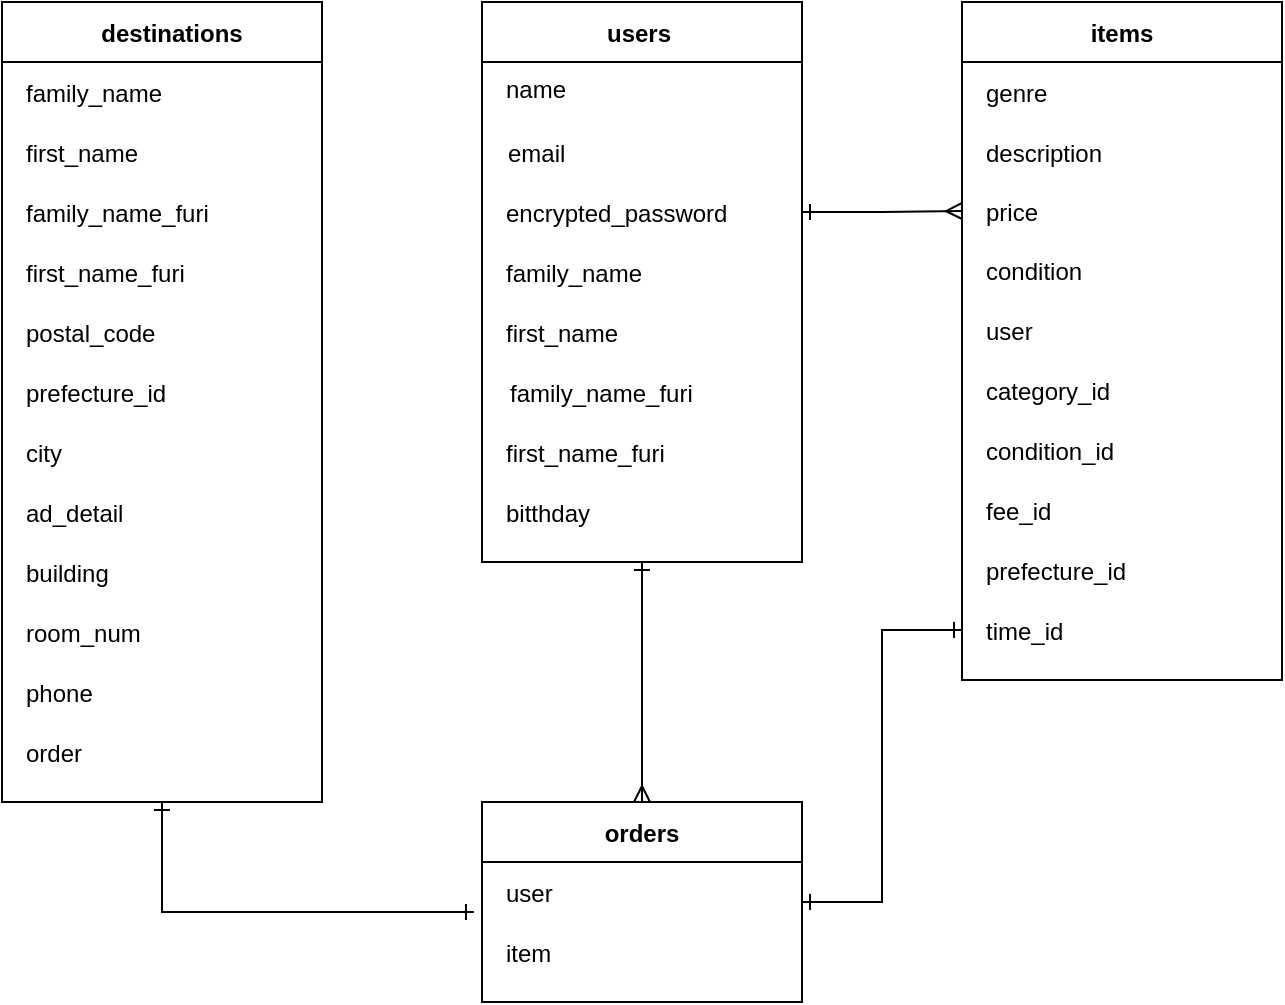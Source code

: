 <mxfile version="14.2.4" type="embed">
    <diagram id="ndYAzAPY2-if833t0blC" name="ページ1">
        <mxGraphModel dx="388" dy="569" grid="1" gridSize="10" guides="0" tooltips="1" connect="1" arrows="1" fold="1" page="1" pageScale="1" pageWidth="827" pageHeight="1169" math="0" shadow="0">
            <root>
                <mxCell id="GGizJYIZAuTWseqo5O5L-0"/>
                <mxCell id="GGizJYIZAuTWseqo5O5L-1" parent="GGizJYIZAuTWseqo5O5L-0"/>
                <mxCell id="5_7F9kkWYthdjwExuxbA-100" style="edgeStyle=orthogonalEdgeStyle;rounded=0;orthogonalLoop=1;jettySize=auto;html=1;exitX=0.5;exitY=1;exitDx=0;exitDy=0;entryX=0.5;entryY=0;entryDx=0;entryDy=0;startArrow=ERone;startFill=0;endArrow=ERmany;endFill=0;" edge="1" parent="GGizJYIZAuTWseqo5O5L-1" source="5_7F9kkWYthdjwExuxbA-0" target="5_7F9kkWYthdjwExuxbA-86">
                    <mxGeometry relative="1" as="geometry"/>
                </mxCell>
                <mxCell id="5_7F9kkWYthdjwExuxbA-0" value="users" style="shape=table;startSize=30;container=1;collapsible=1;childLayout=tableLayout;fixedRows=1;rowLines=0;fontStyle=1;align=center;resizeLast=1;spacingLeft=-3;" vertex="1" parent="GGizJYIZAuTWseqo5O5L-1">
                    <mxGeometry x="320" y="80" width="160" height="280" as="geometry"/>
                </mxCell>
                <mxCell id="5_7F9kkWYthdjwExuxbA-7" value="" style="shape=partialRectangle;collapsible=0;dropTarget=0;pointerEvents=0;fillColor=none;top=0;left=0;bottom=0;right=0;points=[[0,0.5],[1,0.5]];portConstraint=eastwest;" vertex="1" parent="5_7F9kkWYthdjwExuxbA-0">
                    <mxGeometry y="30" width="160" height="30" as="geometry"/>
                </mxCell>
                <mxCell id="5_7F9kkWYthdjwExuxbA-8" value="name&#10;" style="shape=partialRectangle;connectable=0;fillColor=none;top=0;left=0;bottom=0;right=0;editable=1;overflow=hidden;align=left;verticalAlign=top;spacingLeft=10;" vertex="1" parent="5_7F9kkWYthdjwExuxbA-7">
                    <mxGeometry width="160" height="30" as="geometry"/>
                </mxCell>
                <mxCell id="5_7F9kkWYthdjwExuxbA-10" value="" style="shape=partialRectangle;collapsible=0;dropTarget=0;pointerEvents=0;fillColor=none;top=0;left=0;bottom=0;right=0;points=[[0,0.5],[1,0.5]];portConstraint=eastwest;" vertex="1" parent="5_7F9kkWYthdjwExuxbA-0">
                    <mxGeometry y="60" width="160" height="30" as="geometry"/>
                </mxCell>
                <mxCell id="5_7F9kkWYthdjwExuxbA-11" value="email" style="shape=partialRectangle;connectable=0;fillColor=none;top=0;left=0;bottom=0;right=0;editable=1;overflow=hidden;align=left;spacingLeft=11;" vertex="1" parent="5_7F9kkWYthdjwExuxbA-10">
                    <mxGeometry width="160" height="30" as="geometry"/>
                </mxCell>
                <mxCell id="5_7F9kkWYthdjwExuxbA-13" value="" style="shape=partialRectangle;collapsible=0;dropTarget=0;pointerEvents=0;fillColor=none;top=0;left=0;bottom=0;right=0;points=[[0,0.5],[1,0.5]];portConstraint=eastwest;" vertex="1" parent="5_7F9kkWYthdjwExuxbA-0">
                    <mxGeometry y="90" width="160" height="30" as="geometry"/>
                </mxCell>
                <mxCell id="5_7F9kkWYthdjwExuxbA-14" value="encrypted_password" style="shape=partialRectangle;connectable=0;fillColor=none;top=0;left=0;bottom=0;right=0;editable=1;overflow=hidden;align=left;spacingLeft=10;" vertex="1" parent="5_7F9kkWYthdjwExuxbA-13">
                    <mxGeometry width="160" height="30" as="geometry"/>
                </mxCell>
                <mxCell id="5_7F9kkWYthdjwExuxbA-25" style="shape=partialRectangle;collapsible=0;dropTarget=0;pointerEvents=0;fillColor=none;top=0;left=0;bottom=0;right=0;points=[[0,0.5],[1,0.5]];portConstraint=eastwest;" vertex="1" parent="5_7F9kkWYthdjwExuxbA-0">
                    <mxGeometry y="120" width="160" height="30" as="geometry"/>
                </mxCell>
                <mxCell id="5_7F9kkWYthdjwExuxbA-26" value="family_name" style="shape=partialRectangle;connectable=0;fillColor=none;top=0;left=0;bottom=0;right=0;editable=1;overflow=hidden;align=left;spacingLeft=10;" vertex="1" parent="5_7F9kkWYthdjwExuxbA-25">
                    <mxGeometry width="160" height="30" as="geometry"/>
                </mxCell>
                <mxCell id="5_7F9kkWYthdjwExuxbA-21" style="shape=partialRectangle;collapsible=0;dropTarget=0;pointerEvents=0;fillColor=none;top=0;left=0;bottom=0;right=0;points=[[0,0.5],[1,0.5]];portConstraint=eastwest;" vertex="1" parent="5_7F9kkWYthdjwExuxbA-0">
                    <mxGeometry y="150" width="160" height="30" as="geometry"/>
                </mxCell>
                <mxCell id="5_7F9kkWYthdjwExuxbA-22" value="first_name" style="shape=partialRectangle;connectable=0;fillColor=none;top=0;left=0;bottom=0;right=0;editable=1;overflow=hidden;align=left;spacingLeft=10;" vertex="1" parent="5_7F9kkWYthdjwExuxbA-21">
                    <mxGeometry width="160" height="30" as="geometry"/>
                </mxCell>
                <mxCell id="5_7F9kkWYthdjwExuxbA-19" style="shape=partialRectangle;collapsible=0;dropTarget=0;pointerEvents=0;fillColor=none;top=0;left=0;bottom=0;right=0;points=[[0,0.5],[1,0.5]];portConstraint=eastwest;" vertex="1" parent="5_7F9kkWYthdjwExuxbA-0">
                    <mxGeometry y="180" width="160" height="30" as="geometry"/>
                </mxCell>
                <mxCell id="5_7F9kkWYthdjwExuxbA-20" value="family_name_furi" style="shape=partialRectangle;connectable=0;fillColor=none;top=0;left=0;bottom=0;right=0;editable=1;overflow=hidden;align=left;spacingLeft=12;" vertex="1" parent="5_7F9kkWYthdjwExuxbA-19">
                    <mxGeometry width="160" height="30" as="geometry"/>
                </mxCell>
                <mxCell id="5_7F9kkWYthdjwExuxbA-17" style="shape=partialRectangle;collapsible=0;dropTarget=0;pointerEvents=0;fillColor=none;top=0;left=0;bottom=0;right=0;points=[[0,0.5],[1,0.5]];portConstraint=eastwest;" vertex="1" parent="5_7F9kkWYthdjwExuxbA-0">
                    <mxGeometry y="210" width="160" height="30" as="geometry"/>
                </mxCell>
                <mxCell id="5_7F9kkWYthdjwExuxbA-18" value="first_name_furi" style="shape=partialRectangle;connectable=0;fillColor=none;top=0;left=0;bottom=0;right=0;editable=1;overflow=hidden;align=left;spacingLeft=10;" vertex="1" parent="5_7F9kkWYthdjwExuxbA-17">
                    <mxGeometry width="160" height="30" as="geometry"/>
                </mxCell>
                <mxCell id="5_7F9kkWYthdjwExuxbA-15" style="shape=partialRectangle;collapsible=0;dropTarget=0;pointerEvents=0;fillColor=none;top=0;left=0;bottom=0;right=0;points=[[0,0.5],[1,0.5]];portConstraint=eastwest;" vertex="1" parent="5_7F9kkWYthdjwExuxbA-0">
                    <mxGeometry y="240" width="160" height="30" as="geometry"/>
                </mxCell>
                <mxCell id="5_7F9kkWYthdjwExuxbA-16" value="bitthday" style="shape=partialRectangle;connectable=0;fillColor=none;top=0;left=0;bottom=0;right=0;editable=1;overflow=hidden;spacingLeft=10;align=left;" vertex="1" parent="5_7F9kkWYthdjwExuxbA-15">
                    <mxGeometry width="160" height="30" as="geometry"/>
                </mxCell>
                <mxCell id="5_7F9kkWYthdjwExuxbA-104" style="edgeStyle=orthogonalEdgeStyle;rounded=0;orthogonalLoop=1;jettySize=auto;html=1;exitX=0.5;exitY=1;exitDx=0;exitDy=0;entryX=-0.025;entryY=0.833;entryDx=0;entryDy=0;entryPerimeter=0;startArrow=ERone;startFill=0;endArrow=ERone;endFill=0;" edge="1" parent="GGizJYIZAuTWseqo5O5L-1" source="5_7F9kkWYthdjwExuxbA-27" target="5_7F9kkWYthdjwExuxbA-87">
                    <mxGeometry relative="1" as="geometry"/>
                </mxCell>
                <mxCell id="5_7F9kkWYthdjwExuxbA-27" value="destinations" style="shape=table;startSize=30;container=1;collapsible=1;childLayout=tableLayout;fixedRows=1;rowLines=0;fontStyle=1;align=center;resizeLast=1;spacingLeft=10;" vertex="1" parent="GGizJYIZAuTWseqo5O5L-1">
                    <mxGeometry x="80" y="80" width="160" height="400" as="geometry"/>
                </mxCell>
                <mxCell id="5_7F9kkWYthdjwExuxbA-30" value="" style="shape=partialRectangle;collapsible=0;dropTarget=0;pointerEvents=0;fillColor=none;top=0;left=0;bottom=0;right=0;points=[[0,0.5],[1,0.5]];portConstraint=eastwest;" vertex="1" parent="5_7F9kkWYthdjwExuxbA-27">
                    <mxGeometry y="30" width="160" height="30" as="geometry"/>
                </mxCell>
                <mxCell id="5_7F9kkWYthdjwExuxbA-31" value="family_name" style="shape=partialRectangle;connectable=0;fillColor=none;top=0;left=0;bottom=0;right=0;editable=1;overflow=hidden;align=left;spacingLeft=10;" vertex="1" parent="5_7F9kkWYthdjwExuxbA-30">
                    <mxGeometry width="160" height="30" as="geometry"/>
                </mxCell>
                <mxCell id="5_7F9kkWYthdjwExuxbA-32" value="" style="shape=partialRectangle;collapsible=0;dropTarget=0;pointerEvents=0;fillColor=none;top=0;left=0;bottom=0;right=0;points=[[0,0.5],[1,0.5]];portConstraint=eastwest;" vertex="1" parent="5_7F9kkWYthdjwExuxbA-27">
                    <mxGeometry y="60" width="160" height="30" as="geometry"/>
                </mxCell>
                <mxCell id="5_7F9kkWYthdjwExuxbA-33" value="first_name" style="shape=partialRectangle;connectable=0;fillColor=none;top=0;left=0;bottom=0;right=0;editable=1;overflow=hidden;align=left;spacingLeft=10;" vertex="1" parent="5_7F9kkWYthdjwExuxbA-32">
                    <mxGeometry width="160" height="30" as="geometry"/>
                </mxCell>
                <mxCell id="5_7F9kkWYthdjwExuxbA-34" style="shape=partialRectangle;collapsible=0;dropTarget=0;pointerEvents=0;fillColor=none;top=0;left=0;bottom=0;right=0;points=[[0,0.5],[1,0.5]];portConstraint=eastwest;" vertex="1" parent="5_7F9kkWYthdjwExuxbA-27">
                    <mxGeometry y="90" width="160" height="30" as="geometry"/>
                </mxCell>
                <mxCell id="5_7F9kkWYthdjwExuxbA-35" value="family_name_furi" style="shape=partialRectangle;connectable=0;fillColor=none;top=0;left=0;bottom=0;right=0;editable=1;overflow=hidden;align=left;spacingLeft=10;" vertex="1" parent="5_7F9kkWYthdjwExuxbA-34">
                    <mxGeometry width="160" height="30" as="geometry"/>
                </mxCell>
                <mxCell id="5_7F9kkWYthdjwExuxbA-36" style="shape=partialRectangle;collapsible=0;dropTarget=0;pointerEvents=0;fillColor=none;top=0;left=0;bottom=0;right=0;points=[[0,0.5],[1,0.5]];portConstraint=eastwest;" vertex="1" parent="5_7F9kkWYthdjwExuxbA-27">
                    <mxGeometry y="120" width="160" height="30" as="geometry"/>
                </mxCell>
                <mxCell id="5_7F9kkWYthdjwExuxbA-37" value="first_name_furi" style="shape=partialRectangle;connectable=0;fillColor=none;top=0;left=0;bottom=0;right=0;editable=1;overflow=hidden;align=left;spacingLeft=10;" vertex="1" parent="5_7F9kkWYthdjwExuxbA-36">
                    <mxGeometry width="160" height="30" as="geometry"/>
                </mxCell>
                <mxCell id="5_7F9kkWYthdjwExuxbA-38" style="shape=partialRectangle;collapsible=0;dropTarget=0;pointerEvents=0;fillColor=none;top=0;left=0;bottom=0;right=0;points=[[0,0.5],[1,0.5]];portConstraint=eastwest;" vertex="1" parent="5_7F9kkWYthdjwExuxbA-27">
                    <mxGeometry y="150" width="160" height="30" as="geometry"/>
                </mxCell>
                <mxCell id="5_7F9kkWYthdjwExuxbA-39" value="postal_code" style="shape=partialRectangle;connectable=0;fillColor=none;top=0;left=0;bottom=0;right=0;editable=1;overflow=hidden;align=left;spacingLeft=10;" vertex="1" parent="5_7F9kkWYthdjwExuxbA-38">
                    <mxGeometry width="160" height="30" as="geometry"/>
                </mxCell>
                <mxCell id="5_7F9kkWYthdjwExuxbA-40" style="shape=partialRectangle;collapsible=0;dropTarget=0;pointerEvents=0;fillColor=none;top=0;left=0;bottom=0;right=0;points=[[0,0.5],[1,0.5]];portConstraint=eastwest;" vertex="1" parent="5_7F9kkWYthdjwExuxbA-27">
                    <mxGeometry y="180" width="160" height="30" as="geometry"/>
                </mxCell>
                <mxCell id="5_7F9kkWYthdjwExuxbA-41" value="prefecture_id" style="shape=partialRectangle;connectable=0;fillColor=none;top=0;left=0;bottom=0;right=0;editable=1;overflow=hidden;align=left;spacingLeft=10;" vertex="1" parent="5_7F9kkWYthdjwExuxbA-40">
                    <mxGeometry width="160" height="30" as="geometry"/>
                </mxCell>
                <mxCell id="5_7F9kkWYthdjwExuxbA-116" style="shape=partialRectangle;collapsible=0;dropTarget=0;pointerEvents=0;fillColor=none;top=0;left=0;bottom=0;right=0;points=[[0,0.5],[1,0.5]];portConstraint=eastwest;" vertex="1" parent="5_7F9kkWYthdjwExuxbA-27">
                    <mxGeometry y="210" width="160" height="30" as="geometry"/>
                </mxCell>
                <mxCell id="5_7F9kkWYthdjwExuxbA-117" value="city" style="shape=partialRectangle;connectable=0;fillColor=none;top=0;left=0;bottom=0;right=0;editable=1;overflow=hidden;align=left;spacingLeft=10;" vertex="1" parent="5_7F9kkWYthdjwExuxbA-116">
                    <mxGeometry width="160" height="30" as="geometry"/>
                </mxCell>
                <mxCell id="5_7F9kkWYthdjwExuxbA-114" style="shape=partialRectangle;collapsible=0;dropTarget=0;pointerEvents=0;fillColor=none;top=0;left=0;bottom=0;right=0;points=[[0,0.5],[1,0.5]];portConstraint=eastwest;" vertex="1" parent="5_7F9kkWYthdjwExuxbA-27">
                    <mxGeometry y="240" width="160" height="30" as="geometry"/>
                </mxCell>
                <mxCell id="5_7F9kkWYthdjwExuxbA-115" value="ad_detail" style="shape=partialRectangle;connectable=0;fillColor=none;top=0;left=0;bottom=0;right=0;editable=1;overflow=hidden;align=left;spacingLeft=10;" vertex="1" parent="5_7F9kkWYthdjwExuxbA-114">
                    <mxGeometry width="160" height="30" as="geometry"/>
                </mxCell>
                <mxCell id="5_7F9kkWYthdjwExuxbA-112" style="shape=partialRectangle;collapsible=0;dropTarget=0;pointerEvents=0;fillColor=none;top=0;left=0;bottom=0;right=0;points=[[0,0.5],[1,0.5]];portConstraint=eastwest;" vertex="1" parent="5_7F9kkWYthdjwExuxbA-27">
                    <mxGeometry y="270" width="160" height="30" as="geometry"/>
                </mxCell>
                <mxCell id="5_7F9kkWYthdjwExuxbA-113" value="building" style="shape=partialRectangle;connectable=0;fillColor=none;top=0;left=0;bottom=0;right=0;editable=1;overflow=hidden;align=left;spacingLeft=10;" vertex="1" parent="5_7F9kkWYthdjwExuxbA-112">
                    <mxGeometry width="160" height="30" as="geometry"/>
                </mxCell>
                <mxCell id="5_7F9kkWYthdjwExuxbA-110" style="shape=partialRectangle;collapsible=0;dropTarget=0;pointerEvents=0;fillColor=none;top=0;left=0;bottom=0;right=0;points=[[0,0.5],[1,0.5]];portConstraint=eastwest;" vertex="1" parent="5_7F9kkWYthdjwExuxbA-27">
                    <mxGeometry y="300" width="160" height="30" as="geometry"/>
                </mxCell>
                <mxCell id="5_7F9kkWYthdjwExuxbA-111" value="room_num" style="shape=partialRectangle;connectable=0;fillColor=none;top=0;left=0;bottom=0;right=0;editable=1;overflow=hidden;align=left;spacingLeft=10;" vertex="1" parent="5_7F9kkWYthdjwExuxbA-110">
                    <mxGeometry width="160" height="30" as="geometry"/>
                </mxCell>
                <mxCell id="5_7F9kkWYthdjwExuxbA-42" style="shape=partialRectangle;collapsible=0;dropTarget=0;pointerEvents=0;fillColor=none;top=0;left=0;bottom=0;right=0;points=[[0,0.5],[1,0.5]];portConstraint=eastwest;" vertex="1" parent="5_7F9kkWYthdjwExuxbA-27">
                    <mxGeometry y="330" width="160" height="30" as="geometry"/>
                </mxCell>
                <mxCell id="5_7F9kkWYthdjwExuxbA-43" value="phone" style="shape=partialRectangle;connectable=0;fillColor=none;top=0;left=0;bottom=0;right=0;editable=1;overflow=hidden;align=left;spacingLeft=10;" vertex="1" parent="5_7F9kkWYthdjwExuxbA-42">
                    <mxGeometry width="160" height="30" as="geometry"/>
                </mxCell>
                <mxCell id="5_7F9kkWYthdjwExuxbA-118" style="shape=partialRectangle;collapsible=0;dropTarget=0;pointerEvents=0;fillColor=none;top=0;left=0;bottom=0;right=0;points=[[0,0.5],[1,0.5]];portConstraint=eastwest;" vertex="1" parent="5_7F9kkWYthdjwExuxbA-27">
                    <mxGeometry y="360" width="160" height="30" as="geometry"/>
                </mxCell>
                <mxCell id="5_7F9kkWYthdjwExuxbA-119" value="order" style="shape=partialRectangle;connectable=0;fillColor=none;top=0;left=0;bottom=0;right=0;editable=1;overflow=hidden;align=left;spacingLeft=10;" vertex="1" parent="5_7F9kkWYthdjwExuxbA-118">
                    <mxGeometry width="160" height="30" as="geometry"/>
                </mxCell>
                <mxCell id="5_7F9kkWYthdjwExuxbA-46" value="items" style="shape=table;startSize=30;container=1;collapsible=1;childLayout=tableLayout;fixedRows=1;rowLines=0;fontStyle=1;align=center;resizeLast=1;" vertex="1" parent="GGizJYIZAuTWseqo5O5L-1">
                    <mxGeometry x="560" y="80" width="160" height="339" as="geometry"/>
                </mxCell>
                <mxCell id="5_7F9kkWYthdjwExuxbA-47" value="" style="shape=partialRectangle;collapsible=0;dropTarget=0;pointerEvents=0;fillColor=none;top=0;left=0;bottom=0;right=0;points=[[0,0.5],[1,0.5]];portConstraint=eastwest;align=left;spacingLeft=10;" vertex="1" parent="5_7F9kkWYthdjwExuxbA-46">
                    <mxGeometry y="30" width="160" height="30" as="geometry"/>
                </mxCell>
                <mxCell id="5_7F9kkWYthdjwExuxbA-48" value="genre" style="shape=partialRectangle;connectable=0;fillColor=none;top=0;left=0;bottom=0;right=0;editable=1;overflow=hidden;align=left;spacingLeft=10;" vertex="1" parent="5_7F9kkWYthdjwExuxbA-47">
                    <mxGeometry width="160" height="30" as="geometry"/>
                </mxCell>
                <mxCell id="5_7F9kkWYthdjwExuxbA-49" value="" style="shape=partialRectangle;collapsible=0;dropTarget=0;pointerEvents=0;fillColor=none;top=0;left=0;bottom=0;right=0;points=[[0,0.5],[1,0.5]];portConstraint=eastwest;" vertex="1" parent="5_7F9kkWYthdjwExuxbA-46">
                    <mxGeometry y="60" width="160" height="30" as="geometry"/>
                </mxCell>
                <mxCell id="5_7F9kkWYthdjwExuxbA-50" value="description" style="shape=partialRectangle;connectable=0;fillColor=none;top=0;left=0;bottom=0;right=0;editable=1;overflow=hidden;align=left;spacingLeft=10;" vertex="1" parent="5_7F9kkWYthdjwExuxbA-49">
                    <mxGeometry width="160" height="30" as="geometry"/>
                </mxCell>
                <mxCell id="5_7F9kkWYthdjwExuxbA-51" value="" style="shape=partialRectangle;collapsible=0;dropTarget=0;pointerEvents=0;fillColor=none;top=0;left=0;bottom=0;right=0;points=[[0,0.5],[1,0.5]];portConstraint=eastwest;" vertex="1" parent="5_7F9kkWYthdjwExuxbA-46">
                    <mxGeometry y="90" width="160" height="29" as="geometry"/>
                </mxCell>
                <mxCell id="5_7F9kkWYthdjwExuxbA-52" value="price" style="shape=partialRectangle;connectable=0;fillColor=none;top=0;left=0;bottom=0;right=0;editable=1;overflow=hidden;align=left;spacingLeft=10;" vertex="1" parent="5_7F9kkWYthdjwExuxbA-51">
                    <mxGeometry width="160" height="29" as="geometry"/>
                </mxCell>
                <mxCell id="5_7F9kkWYthdjwExuxbA-53" style="shape=partialRectangle;collapsible=0;dropTarget=0;pointerEvents=0;fillColor=none;top=0;left=0;bottom=0;right=0;points=[[0,0.5],[1,0.5]];portConstraint=eastwest;" vertex="1" parent="5_7F9kkWYthdjwExuxbA-46">
                    <mxGeometry y="119" width="160" height="30" as="geometry"/>
                </mxCell>
                <mxCell id="5_7F9kkWYthdjwExuxbA-54" value="condition" style="shape=partialRectangle;connectable=0;fillColor=none;top=0;left=0;bottom=0;right=0;editable=1;overflow=hidden;align=left;spacingLeft=10;" vertex="1" parent="5_7F9kkWYthdjwExuxbA-53">
                    <mxGeometry width="160" height="30" as="geometry"/>
                </mxCell>
                <mxCell id="5_7F9kkWYthdjwExuxbA-55" style="shape=partialRectangle;collapsible=0;dropTarget=0;pointerEvents=0;fillColor=none;top=0;left=0;bottom=0;right=0;points=[[0,0.5],[1,0.5]];portConstraint=eastwest;" vertex="1" parent="5_7F9kkWYthdjwExuxbA-46">
                    <mxGeometry y="149" width="160" height="30" as="geometry"/>
                </mxCell>
                <mxCell id="5_7F9kkWYthdjwExuxbA-56" value="user" style="shape=partialRectangle;connectable=0;fillColor=none;top=0;left=0;bottom=0;right=0;editable=1;overflow=hidden;align=left;spacingLeft=10;" vertex="1" parent="5_7F9kkWYthdjwExuxbA-55">
                    <mxGeometry width="160" height="30" as="geometry"/>
                </mxCell>
                <mxCell id="5_7F9kkWYthdjwExuxbA-57" style="shape=partialRectangle;collapsible=0;dropTarget=0;pointerEvents=0;fillColor=none;top=0;left=0;bottom=0;right=0;points=[[0,0.5],[1,0.5]];portConstraint=eastwest;" vertex="1" parent="5_7F9kkWYthdjwExuxbA-46">
                    <mxGeometry y="179" width="160" height="30" as="geometry"/>
                </mxCell>
                <mxCell id="5_7F9kkWYthdjwExuxbA-58" value="category_id" style="shape=partialRectangle;connectable=0;fillColor=none;top=0;left=0;bottom=0;right=0;editable=1;overflow=hidden;align=left;spacingLeft=10;" vertex="1" parent="5_7F9kkWYthdjwExuxbA-57">
                    <mxGeometry width="160" height="30" as="geometry"/>
                </mxCell>
                <mxCell id="5_7F9kkWYthdjwExuxbA-59" style="shape=partialRectangle;collapsible=0;dropTarget=0;pointerEvents=0;fillColor=none;top=0;left=0;bottom=0;right=0;points=[[0,0.5],[1,0.5]];portConstraint=eastwest;" vertex="1" parent="5_7F9kkWYthdjwExuxbA-46">
                    <mxGeometry y="209" width="160" height="30" as="geometry"/>
                </mxCell>
                <mxCell id="5_7F9kkWYthdjwExuxbA-60" value="condition_id" style="shape=partialRectangle;connectable=0;fillColor=none;top=0;left=0;bottom=0;right=0;editable=1;overflow=hidden;align=left;spacingLeft=10;" vertex="1" parent="5_7F9kkWYthdjwExuxbA-59">
                    <mxGeometry width="160" height="30" as="geometry"/>
                </mxCell>
                <mxCell id="5_7F9kkWYthdjwExuxbA-61" style="shape=partialRectangle;collapsible=0;dropTarget=0;pointerEvents=0;fillColor=none;top=0;left=0;bottom=0;right=0;points=[[0,0.5],[1,0.5]];portConstraint=eastwest;" vertex="1" parent="5_7F9kkWYthdjwExuxbA-46">
                    <mxGeometry y="239" width="160" height="30" as="geometry"/>
                </mxCell>
                <mxCell id="5_7F9kkWYthdjwExuxbA-62" value="fee_id" style="shape=partialRectangle;connectable=0;fillColor=none;top=0;left=0;bottom=0;right=0;editable=1;overflow=hidden;align=left;spacingLeft=10;" vertex="1" parent="5_7F9kkWYthdjwExuxbA-61">
                    <mxGeometry width="160" height="30" as="geometry"/>
                </mxCell>
                <mxCell id="5_7F9kkWYthdjwExuxbA-97" style="shape=partialRectangle;collapsible=0;dropTarget=0;pointerEvents=0;fillColor=none;top=0;left=0;bottom=0;right=0;points=[[0,0.5],[1,0.5]];portConstraint=eastwest;" vertex="1" parent="5_7F9kkWYthdjwExuxbA-46">
                    <mxGeometry y="269" width="160" height="30" as="geometry"/>
                </mxCell>
                <mxCell id="5_7F9kkWYthdjwExuxbA-98" value="prefecture_id" style="shape=partialRectangle;connectable=0;fillColor=none;top=0;left=0;bottom=0;right=0;editable=1;overflow=hidden;align=left;spacingLeft=10;" vertex="1" parent="5_7F9kkWYthdjwExuxbA-97">
                    <mxGeometry width="160" height="30" as="geometry"/>
                </mxCell>
                <mxCell id="5_7F9kkWYthdjwExuxbA-63" style="shape=partialRectangle;collapsible=0;dropTarget=0;pointerEvents=0;fillColor=none;top=0;left=0;bottom=0;right=0;points=[[0,0.5],[1,0.5]];portConstraint=eastwest;" vertex="1" parent="5_7F9kkWYthdjwExuxbA-46">
                    <mxGeometry y="299" width="160" height="30" as="geometry"/>
                </mxCell>
                <mxCell id="5_7F9kkWYthdjwExuxbA-64" value="time_id" style="shape=partialRectangle;connectable=0;fillColor=none;top=0;left=0;bottom=0;right=0;editable=1;overflow=hidden;align=left;spacingLeft=10;" vertex="1" parent="5_7F9kkWYthdjwExuxbA-63">
                    <mxGeometry width="160" height="30" as="geometry"/>
                </mxCell>
                <mxCell id="5_7F9kkWYthdjwExuxbA-86" value="orders" style="shape=table;startSize=30;container=1;collapsible=1;childLayout=tableLayout;fixedRows=1;rowLines=0;fontStyle=1;align=center;resizeLast=1;" vertex="1" parent="GGizJYIZAuTWseqo5O5L-1">
                    <mxGeometry x="320" y="480" width="160" height="100" as="geometry"/>
                </mxCell>
                <mxCell id="5_7F9kkWYthdjwExuxbA-87" value="" style="shape=partialRectangle;collapsible=0;dropTarget=0;pointerEvents=0;fillColor=none;top=0;left=0;bottom=0;right=0;points=[[0,0.5],[1,0.5]];portConstraint=eastwest;" vertex="1" parent="5_7F9kkWYthdjwExuxbA-86">
                    <mxGeometry y="30" width="160" height="30" as="geometry"/>
                </mxCell>
                <mxCell id="5_7F9kkWYthdjwExuxbA-88" value="user" style="shape=partialRectangle;connectable=0;fillColor=none;top=0;left=0;bottom=0;right=0;editable=1;overflow=hidden;align=left;spacingLeft=10;" vertex="1" parent="5_7F9kkWYthdjwExuxbA-87">
                    <mxGeometry width="160" height="30" as="geometry"/>
                </mxCell>
                <mxCell id="5_7F9kkWYthdjwExuxbA-89" value="" style="shape=partialRectangle;collapsible=0;dropTarget=0;pointerEvents=0;fillColor=none;top=0;left=0;bottom=0;right=0;points=[[0,0.5],[1,0.5]];portConstraint=eastwest;" vertex="1" parent="5_7F9kkWYthdjwExuxbA-86">
                    <mxGeometry y="60" width="160" height="30" as="geometry"/>
                </mxCell>
                <mxCell id="5_7F9kkWYthdjwExuxbA-90" value="item" style="shape=partialRectangle;connectable=0;fillColor=none;top=0;left=0;bottom=0;right=0;editable=1;overflow=hidden;align=left;spacingLeft=10;" vertex="1" parent="5_7F9kkWYthdjwExuxbA-89">
                    <mxGeometry width="160" height="30" as="geometry"/>
                </mxCell>
                <mxCell id="5_7F9kkWYthdjwExuxbA-102" style="edgeStyle=elbowEdgeStyle;rounded=0;orthogonalLoop=1;jettySize=auto;html=1;exitX=1;exitY=0.5;exitDx=0;exitDy=0;entryX=0;entryY=0.5;entryDx=0;entryDy=0;startArrow=ERone;startFill=0;endArrow=ERmany;endFill=0;" edge="1" parent="GGizJYIZAuTWseqo5O5L-1" source="5_7F9kkWYthdjwExuxbA-13" target="5_7F9kkWYthdjwExuxbA-51">
                    <mxGeometry relative="1" as="geometry"/>
                </mxCell>
                <mxCell id="5_7F9kkWYthdjwExuxbA-103" style="edgeStyle=elbowEdgeStyle;rounded=0;orthogonalLoop=1;jettySize=auto;html=1;exitX=0;exitY=0.5;exitDx=0;exitDy=0;startArrow=ERone;startFill=0;endArrow=ERone;endFill=0;" edge="1" parent="GGizJYIZAuTWseqo5O5L-1" source="5_7F9kkWYthdjwExuxbA-63" target="5_7F9kkWYthdjwExuxbA-86">
                    <mxGeometry relative="1" as="geometry"/>
                </mxCell>
            </root>
        </mxGraphModel>
    </diagram>
</mxfile>